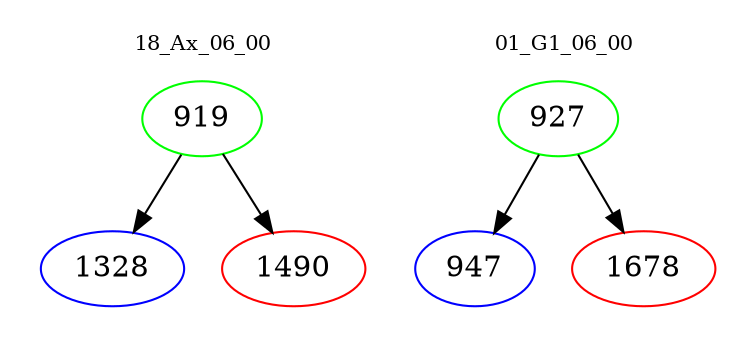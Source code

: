 digraph{
subgraph cluster_0 {
color = white
label = "18_Ax_06_00";
fontsize=10;
T0_919 [label="919", color="green"]
T0_919 -> T0_1328 [color="black"]
T0_1328 [label="1328", color="blue"]
T0_919 -> T0_1490 [color="black"]
T0_1490 [label="1490", color="red"]
}
subgraph cluster_1 {
color = white
label = "01_G1_06_00";
fontsize=10;
T1_927 [label="927", color="green"]
T1_927 -> T1_947 [color="black"]
T1_947 [label="947", color="blue"]
T1_927 -> T1_1678 [color="black"]
T1_1678 [label="1678", color="red"]
}
}
